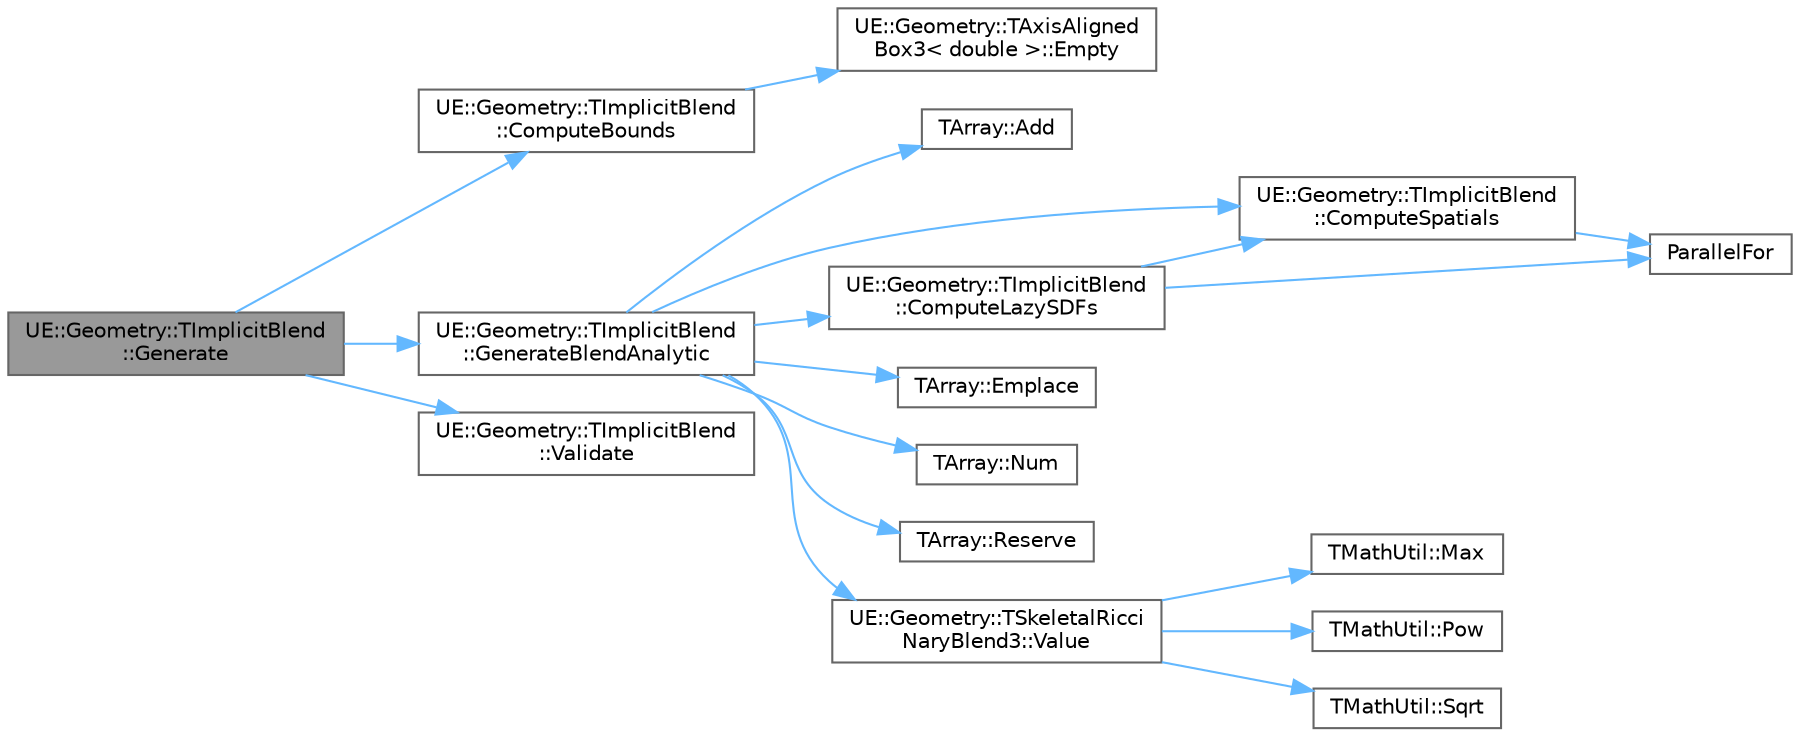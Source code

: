 digraph "UE::Geometry::TImplicitBlend::Generate"
{
 // INTERACTIVE_SVG=YES
 // LATEX_PDF_SIZE
  bgcolor="transparent";
  edge [fontname=Helvetica,fontsize=10,labelfontname=Helvetica,labelfontsize=10];
  node [fontname=Helvetica,fontsize=10,shape=box,height=0.2,width=0.4];
  rankdir="LR";
  Node1 [id="Node000001",label="UE::Geometry::TImplicitBlend\l::Generate",height=0.2,width=0.4,color="gray40", fillcolor="grey60", style="filled", fontcolor="black",tooltip=" "];
  Node1 -> Node2 [id="edge1_Node000001_Node000002",color="steelblue1",style="solid",tooltip=" "];
  Node2 [id="Node000002",label="UE::Geometry::TImplicitBlend\l::ComputeBounds",height=0.2,width=0.4,color="grey40", fillcolor="white", style="filled",URL="$d8/de6/classUE_1_1Geometry_1_1TImplicitBlend.html#a26fdfd0b41b37b4d6e4ad8b2cde04064",tooltip=" "];
  Node2 -> Node3 [id="edge2_Node000002_Node000003",color="steelblue1",style="solid",tooltip=" "];
  Node3 [id="Node000003",label="UE::Geometry::TAxisAligned\lBox3\< double \>::Empty",height=0.2,width=0.4,color="grey40", fillcolor="white", style="filled",URL="$d2/d63/structUE_1_1Geometry_1_1TAxisAlignedBox3.html#a04bf6d60ed83dd154ed46a8b4b572768",tooltip=" "];
  Node1 -> Node4 [id="edge3_Node000001_Node000004",color="steelblue1",style="solid",tooltip=" "];
  Node4 [id="Node000004",label="UE::Geometry::TImplicitBlend\l::GenerateBlendAnalytic",height=0.2,width=0.4,color="grey40", fillcolor="white", style="filled",URL="$d8/de6/classUE_1_1Geometry_1_1TImplicitBlend.html#abdce72be26126d5ded02fe7e29832f77",tooltip=" "];
  Node4 -> Node5 [id="edge4_Node000004_Node000005",color="steelblue1",style="solid",tooltip=" "];
  Node5 [id="Node000005",label="TArray::Add",height=0.2,width=0.4,color="grey40", fillcolor="white", style="filled",URL="$d4/d52/classTArray.html#a94f6bf2bef04382fc79010abad57d823",tooltip="Adds a new item to the end of the array, possibly reallocating the whole array to fit."];
  Node4 -> Node6 [id="edge5_Node000004_Node000006",color="steelblue1",style="solid",tooltip=" "];
  Node6 [id="Node000006",label="UE::Geometry::TImplicitBlend\l::ComputeLazySDFs",height=0.2,width=0.4,color="grey40", fillcolor="white", style="filled",URL="$d8/de6/classUE_1_1Geometry_1_1TImplicitBlend.html#a824f96668205abbf28d6ac51c650540a",tooltip=" "];
  Node6 -> Node7 [id="edge6_Node000006_Node000007",color="steelblue1",style="solid",tooltip=" "];
  Node7 [id="Node000007",label="UE::Geometry::TImplicitBlend\l::ComputeSpatials",height=0.2,width=0.4,color="grey40", fillcolor="white", style="filled",URL="$d8/de6/classUE_1_1Geometry_1_1TImplicitBlend.html#a53ab92d97973ecc5de6868d8dd5043aa",tooltip=" "];
  Node7 -> Node8 [id="edge7_Node000007_Node000008",color="steelblue1",style="solid",tooltip=" "];
  Node8 [id="Node000008",label="ParallelFor",height=0.2,width=0.4,color="grey40", fillcolor="white", style="filled",URL="$d2/da1/ParallelFor_8h.html#a68b625089b9c041b662a1605dbef98f0",tooltip="General purpose parallel for that uses the taskgraph."];
  Node6 -> Node8 [id="edge8_Node000006_Node000008",color="steelblue1",style="solid",tooltip=" "];
  Node4 -> Node7 [id="edge9_Node000004_Node000007",color="steelblue1",style="solid",tooltip=" "];
  Node4 -> Node9 [id="edge10_Node000004_Node000009",color="steelblue1",style="solid",tooltip=" "];
  Node9 [id="Node000009",label="TArray::Emplace",height=0.2,width=0.4,color="grey40", fillcolor="white", style="filled",URL="$d4/d52/classTArray.html#a084ac3e03e7fe74b0b2d28cd8695c197",tooltip="Constructs a new item at the end of the array, possibly reallocating the whole array to fit."];
  Node4 -> Node10 [id="edge11_Node000004_Node000010",color="steelblue1",style="solid",tooltip=" "];
  Node10 [id="Node000010",label="TArray::Num",height=0.2,width=0.4,color="grey40", fillcolor="white", style="filled",URL="$d4/d52/classTArray.html#adcbf9ca48677a9c0c3830cd862dd40d8",tooltip="Returns number of elements in array."];
  Node4 -> Node11 [id="edge12_Node000004_Node000011",color="steelblue1",style="solid",tooltip=" "];
  Node11 [id="Node000011",label="TArray::Reserve",height=0.2,width=0.4,color="grey40", fillcolor="white", style="filled",URL="$d4/d52/classTArray.html#a9225b97632948348a65bb19ff212bc08",tooltip="Reserves memory such that the array can contain at least Number elements."];
  Node4 -> Node12 [id="edge13_Node000004_Node000012",color="steelblue1",style="solid",tooltip=" "];
  Node12 [id="Node000012",label="UE::Geometry::TSkeletalRicci\lNaryBlend3::Value",height=0.2,width=0.4,color="grey40", fillcolor="white", style="filled",URL="$d4/de4/structUE_1_1Geometry_1_1TSkeletalRicciNaryBlend3.html#a1737063d9285da3d6bcdd726f6a6dc6f",tooltip=" "];
  Node12 -> Node13 [id="edge14_Node000012_Node000013",color="steelblue1",style="solid",tooltip=" "];
  Node13 [id="Node000013",label="TMathUtil::Max",height=0.2,width=0.4,color="grey40", fillcolor="white", style="filled",URL="$df/d8b/classTMathUtil.html#a86aea4032b8128254507117600b4a3af",tooltip=" "];
  Node12 -> Node14 [id="edge15_Node000012_Node000014",color="steelblue1",style="solid",tooltip=" "];
  Node14 [id="Node000014",label="TMathUtil::Pow",height=0.2,width=0.4,color="grey40", fillcolor="white", style="filled",URL="$df/d8b/classTMathUtil.html#acbf4dc837aa7b04ba834200410805f3e",tooltip=" "];
  Node12 -> Node15 [id="edge16_Node000012_Node000015",color="steelblue1",style="solid",tooltip=" "];
  Node15 [id="Node000015",label="TMathUtil::Sqrt",height=0.2,width=0.4,color="grey40", fillcolor="white", style="filled",URL="$df/d8b/classTMathUtil.html#aa419d3fd90395acb9cd24c63a729cca7",tooltip=" "];
  Node1 -> Node16 [id="edge17_Node000001_Node000016",color="steelblue1",style="solid",tooltip=" "];
  Node16 [id="Node000016",label="UE::Geometry::TImplicitBlend\l::Validate",height=0.2,width=0.4,color="grey40", fillcolor="white", style="filled",URL="$d8/de6/classUE_1_1Geometry_1_1TImplicitBlend.html#ac3babc674ae6a0f8ec2502af8da4242f",tooltip=" "];
}
